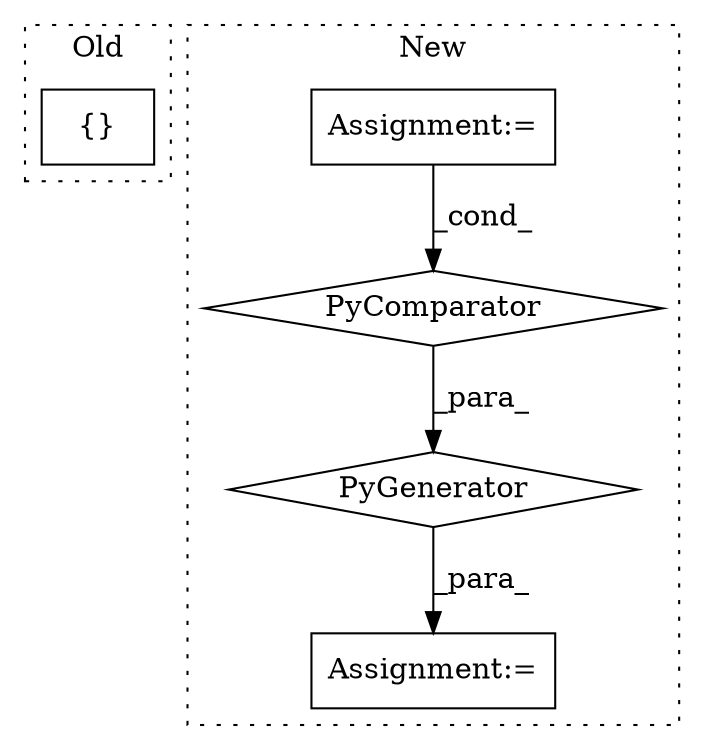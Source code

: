digraph G {
subgraph cluster0 {
1 [label="{}" a="4" s="5666,5682" l="1,1" shape="box"];
label = "Old";
style="dotted";
}
subgraph cluster1 {
2 [label="PyGenerator" a="107" s="5490" l="103" shape="diamond"];
3 [label="PyComparator" a="113" s="5563" l="24" shape="diamond"];
4 [label="Assignment:=" a="7" s="5378" l="1" shape="box"];
5 [label="Assignment:=" a="7" s="5474" l="1" shape="box"];
label = "New";
style="dotted";
}
2 -> 5 [label="_para_"];
3 -> 2 [label="_para_"];
4 -> 3 [label="_cond_"];
}